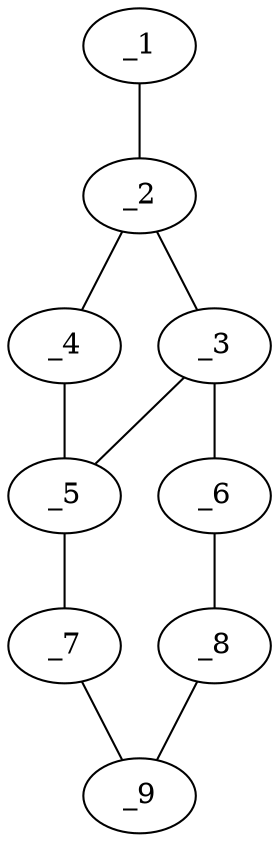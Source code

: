 graph molid174620 {
	_1	 [charge=0,
		chem=2,
		symbol="O  ",
		x="5.4392",
		y="1.1036"];
	_2	 [charge=0,
		chem=1,
		symbol="C  ",
		x="4.7321",
		y="0.3964"];
	_1 -- _2	 [valence=2];
	_3	 [charge=0,
		chem=1,
		symbol="C  ",
		x="3.7321",
		y="0.3964"];
	_2 -- _3	 [valence=1];
	_4	 [charge=0,
		chem=4,
		symbol="N  ",
		x="4.7321",
		y="-0.6036"];
	_2 -- _4	 [valence=1];
	_5	 [charge=0,
		chem=1,
		symbol="C  ",
		x="3.7321",
		y="-0.6036"];
	_3 -- _5	 [valence=1];
	_6	 [charge=0,
		chem=1,
		symbol="C  ",
		x="2.866",
		y="0.8964"];
	_3 -- _6	 [valence=1];
	_4 -- _5	 [valence=1];
	_7	 [charge=0,
		chem=1,
		symbol="C  ",
		x="2.866",
		y="-1.1036"];
	_5 -- _7	 [valence=1];
	_8	 [charge=0,
		chem=1,
		symbol="C  ",
		x=2,
		y="0.3964"];
	_6 -- _8	 [valence=1];
	_9	 [charge=0,
		chem=1,
		symbol="C  ",
		x=2,
		y="-0.6036"];
	_7 -- _9	 [valence=1];
	_8 -- _9	 [valence=2];
}
